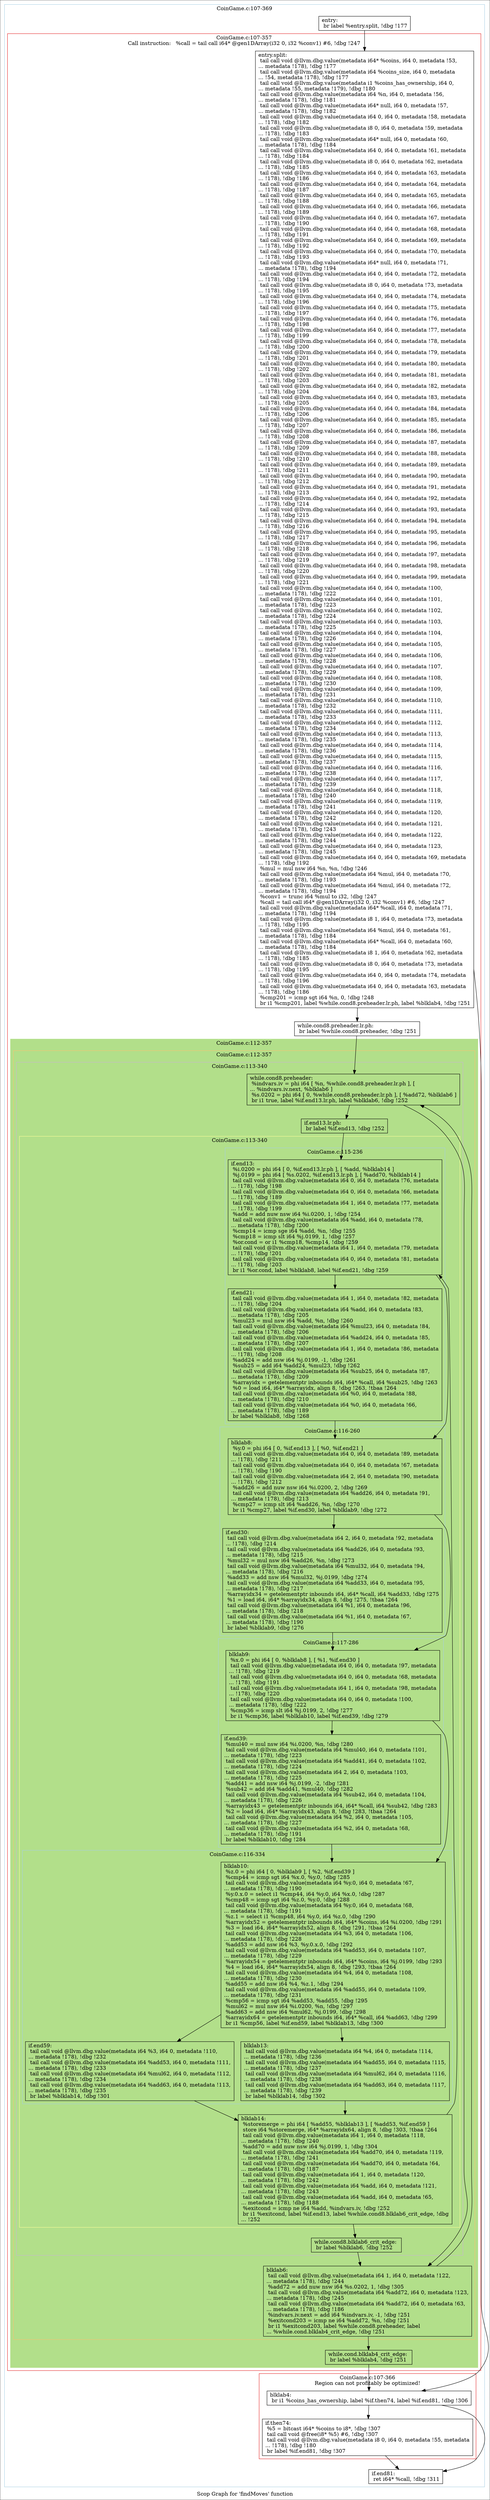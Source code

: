 digraph "Scop Graph for 'findMoves' function" {
	label="Scop Graph for 'findMoves' function";

	Node0x9462410 [shape=record,label="{entry:\l  br label %entry.split, !dbg !177\l}"];
	Node0x9462410 -> Node0x94d6dc0;
	Node0x94d6dc0 [shape=record,label="{entry.split:                                      \l  tail call void @llvm.dbg.value(metadata i64* %coins, i64 0, metadata !53,\l... metadata !178), !dbg !177\l  tail call void @llvm.dbg.value(metadata i64 %coins_size, i64 0, metadata\l... !54, metadata !178), !dbg !177\l  tail call void @llvm.dbg.value(metadata i1 %coins_has_ownership, i64 0,\l... metadata !55, metadata !179), !dbg !180\l  tail call void @llvm.dbg.value(metadata i64 %n, i64 0, metadata !56,\l... metadata !178), !dbg !181\l  tail call void @llvm.dbg.value(metadata i64* null, i64 0, metadata !57,\l... metadata !178), !dbg !182\l  tail call void @llvm.dbg.value(metadata i64 0, i64 0, metadata !58, metadata\l... !178), !dbg !182\l  tail call void @llvm.dbg.value(metadata i8 0, i64 0, metadata !59, metadata\l... !178), !dbg !183\l  tail call void @llvm.dbg.value(metadata i64* null, i64 0, metadata !60,\l... metadata !178), !dbg !184\l  tail call void @llvm.dbg.value(metadata i64 0, i64 0, metadata !61, metadata\l... !178), !dbg !184\l  tail call void @llvm.dbg.value(metadata i8 0, i64 0, metadata !62, metadata\l... !178), !dbg !185\l  tail call void @llvm.dbg.value(metadata i64 0, i64 0, metadata !63, metadata\l... !178), !dbg !186\l  tail call void @llvm.dbg.value(metadata i64 0, i64 0, metadata !64, metadata\l... !178), !dbg !187\l  tail call void @llvm.dbg.value(metadata i64 0, i64 0, metadata !65, metadata\l... !178), !dbg !188\l  tail call void @llvm.dbg.value(metadata i64 0, i64 0, metadata !66, metadata\l... !178), !dbg !189\l  tail call void @llvm.dbg.value(metadata i64 0, i64 0, metadata !67, metadata\l... !178), !dbg !190\l  tail call void @llvm.dbg.value(metadata i64 0, i64 0, metadata !68, metadata\l... !178), !dbg !191\l  tail call void @llvm.dbg.value(metadata i64 0, i64 0, metadata !69, metadata\l... !178), !dbg !192\l  tail call void @llvm.dbg.value(metadata i64 0, i64 0, metadata !70, metadata\l... !178), !dbg !193\l  tail call void @llvm.dbg.value(metadata i64* null, i64 0, metadata !71,\l... metadata !178), !dbg !194\l  tail call void @llvm.dbg.value(metadata i64 0, i64 0, metadata !72, metadata\l... !178), !dbg !194\l  tail call void @llvm.dbg.value(metadata i8 0, i64 0, metadata !73, metadata\l... !178), !dbg !195\l  tail call void @llvm.dbg.value(metadata i64 0, i64 0, metadata !74, metadata\l... !178), !dbg !196\l  tail call void @llvm.dbg.value(metadata i64 0, i64 0, metadata !75, metadata\l... !178), !dbg !197\l  tail call void @llvm.dbg.value(metadata i64 0, i64 0, metadata !76, metadata\l... !178), !dbg !198\l  tail call void @llvm.dbg.value(metadata i64 0, i64 0, metadata !77, metadata\l... !178), !dbg !199\l  tail call void @llvm.dbg.value(metadata i64 0, i64 0, metadata !78, metadata\l... !178), !dbg !200\l  tail call void @llvm.dbg.value(metadata i64 0, i64 0, metadata !79, metadata\l... !178), !dbg !201\l  tail call void @llvm.dbg.value(metadata i64 0, i64 0, metadata !80, metadata\l... !178), !dbg !202\l  tail call void @llvm.dbg.value(metadata i64 0, i64 0, metadata !81, metadata\l... !178), !dbg !203\l  tail call void @llvm.dbg.value(metadata i64 0, i64 0, metadata !82, metadata\l... !178), !dbg !204\l  tail call void @llvm.dbg.value(metadata i64 0, i64 0, metadata !83, metadata\l... !178), !dbg !205\l  tail call void @llvm.dbg.value(metadata i64 0, i64 0, metadata !84, metadata\l... !178), !dbg !206\l  tail call void @llvm.dbg.value(metadata i64 0, i64 0, metadata !85, metadata\l... !178), !dbg !207\l  tail call void @llvm.dbg.value(metadata i64 0, i64 0, metadata !86, metadata\l... !178), !dbg !208\l  tail call void @llvm.dbg.value(metadata i64 0, i64 0, metadata !87, metadata\l... !178), !dbg !209\l  tail call void @llvm.dbg.value(metadata i64 0, i64 0, metadata !88, metadata\l... !178), !dbg !210\l  tail call void @llvm.dbg.value(metadata i64 0, i64 0, metadata !89, metadata\l... !178), !dbg !211\l  tail call void @llvm.dbg.value(metadata i64 0, i64 0, metadata !90, metadata\l... !178), !dbg !212\l  tail call void @llvm.dbg.value(metadata i64 0, i64 0, metadata !91, metadata\l... !178), !dbg !213\l  tail call void @llvm.dbg.value(metadata i64 0, i64 0, metadata !92, metadata\l... !178), !dbg !214\l  tail call void @llvm.dbg.value(metadata i64 0, i64 0, metadata !93, metadata\l... !178), !dbg !215\l  tail call void @llvm.dbg.value(metadata i64 0, i64 0, metadata !94, metadata\l... !178), !dbg !216\l  tail call void @llvm.dbg.value(metadata i64 0, i64 0, metadata !95, metadata\l... !178), !dbg !217\l  tail call void @llvm.dbg.value(metadata i64 0, i64 0, metadata !96, metadata\l... !178), !dbg !218\l  tail call void @llvm.dbg.value(metadata i64 0, i64 0, metadata !97, metadata\l... !178), !dbg !219\l  tail call void @llvm.dbg.value(metadata i64 0, i64 0, metadata !98, metadata\l... !178), !dbg !220\l  tail call void @llvm.dbg.value(metadata i64 0, i64 0, metadata !99, metadata\l... !178), !dbg !221\l  tail call void @llvm.dbg.value(metadata i64 0, i64 0, metadata !100,\l... metadata !178), !dbg !222\l  tail call void @llvm.dbg.value(metadata i64 0, i64 0, metadata !101,\l... metadata !178), !dbg !223\l  tail call void @llvm.dbg.value(metadata i64 0, i64 0, metadata !102,\l... metadata !178), !dbg !224\l  tail call void @llvm.dbg.value(metadata i64 0, i64 0, metadata !103,\l... metadata !178), !dbg !225\l  tail call void @llvm.dbg.value(metadata i64 0, i64 0, metadata !104,\l... metadata !178), !dbg !226\l  tail call void @llvm.dbg.value(metadata i64 0, i64 0, metadata !105,\l... metadata !178), !dbg !227\l  tail call void @llvm.dbg.value(metadata i64 0, i64 0, metadata !106,\l... metadata !178), !dbg !228\l  tail call void @llvm.dbg.value(metadata i64 0, i64 0, metadata !107,\l... metadata !178), !dbg !229\l  tail call void @llvm.dbg.value(metadata i64 0, i64 0, metadata !108,\l... metadata !178), !dbg !230\l  tail call void @llvm.dbg.value(metadata i64 0, i64 0, metadata !109,\l... metadata !178), !dbg !231\l  tail call void @llvm.dbg.value(metadata i64 0, i64 0, metadata !110,\l... metadata !178), !dbg !232\l  tail call void @llvm.dbg.value(metadata i64 0, i64 0, metadata !111,\l... metadata !178), !dbg !233\l  tail call void @llvm.dbg.value(metadata i64 0, i64 0, metadata !112,\l... metadata !178), !dbg !234\l  tail call void @llvm.dbg.value(metadata i64 0, i64 0, metadata !113,\l... metadata !178), !dbg !235\l  tail call void @llvm.dbg.value(metadata i64 0, i64 0, metadata !114,\l... metadata !178), !dbg !236\l  tail call void @llvm.dbg.value(metadata i64 0, i64 0, metadata !115,\l... metadata !178), !dbg !237\l  tail call void @llvm.dbg.value(metadata i64 0, i64 0, metadata !116,\l... metadata !178), !dbg !238\l  tail call void @llvm.dbg.value(metadata i64 0, i64 0, metadata !117,\l... metadata !178), !dbg !239\l  tail call void @llvm.dbg.value(metadata i64 0, i64 0, metadata !118,\l... metadata !178), !dbg !240\l  tail call void @llvm.dbg.value(metadata i64 0, i64 0, metadata !119,\l... metadata !178), !dbg !241\l  tail call void @llvm.dbg.value(metadata i64 0, i64 0, metadata !120,\l... metadata !178), !dbg !242\l  tail call void @llvm.dbg.value(metadata i64 0, i64 0, metadata !121,\l... metadata !178), !dbg !243\l  tail call void @llvm.dbg.value(metadata i64 0, i64 0, metadata !122,\l... metadata !178), !dbg !244\l  tail call void @llvm.dbg.value(metadata i64 0, i64 0, metadata !123,\l... metadata !178), !dbg !245\l  tail call void @llvm.dbg.value(metadata i64 0, i64 0, metadata !69, metadata\l... !178), !dbg !192\l  %mul = mul nsw i64 %n, %n, !dbg !246\l  tail call void @llvm.dbg.value(metadata i64 %mul, i64 0, metadata !70,\l... metadata !178), !dbg !193\l  tail call void @llvm.dbg.value(metadata i64 %mul, i64 0, metadata !72,\l... metadata !178), !dbg !194\l  %conv1 = trunc i64 %mul to i32, !dbg !247\l  %call = tail call i64* @gen1DArray(i32 0, i32 %conv1) #6, !dbg !247\l  tail call void @llvm.dbg.value(metadata i64* %call, i64 0, metadata !71,\l... metadata !178), !dbg !194\l  tail call void @llvm.dbg.value(metadata i8 1, i64 0, metadata !73, metadata\l... !178), !dbg !195\l  tail call void @llvm.dbg.value(metadata i64 %mul, i64 0, metadata !61,\l... metadata !178), !dbg !184\l  tail call void @llvm.dbg.value(metadata i64* %call, i64 0, metadata !60,\l... metadata !178), !dbg !184\l  tail call void @llvm.dbg.value(metadata i8 1, i64 0, metadata !62, metadata\l... !178), !dbg !185\l  tail call void @llvm.dbg.value(metadata i8 0, i64 0, metadata !73, metadata\l... !178), !dbg !195\l  tail call void @llvm.dbg.value(metadata i64 0, i64 0, metadata !74, metadata\l... !178), !dbg !196\l  tail call void @llvm.dbg.value(metadata i64 0, i64 0, metadata !63, metadata\l... !178), !dbg !186\l  %cmp201 = icmp sgt i64 %n, 0, !dbg !248\l  br i1 %cmp201, label %while.cond8.preheader.lr.ph, label %blklab4, !dbg !251\l}"];
	Node0x94d6dc0 -> Node0x94d3410;
	Node0x94d6dc0 -> Node0x9444480;
	Node0x94d3410 [shape=record,label="{while.cond8.preheader.lr.ph:                      \l  br label %while.cond8.preheader, !dbg !251\l}"];
	Node0x94d3410 -> Node0x945d450;
	Node0x945d450 [shape=record,label="{while.cond8.preheader:                            \l  %indvars.iv = phi i64 [ %n, %while.cond8.preheader.lr.ph ], [\l... %indvars.iv.next, %blklab6 ]\l  %s.0202 = phi i64 [ 0, %while.cond8.preheader.lr.ph ], [ %add72, %blklab6 ]\l  br i1 true, label %if.end13.lr.ph, label %blklab6, !dbg !252\l}"];
	Node0x945d450 -> Node0x945f440;
	Node0x945d450 -> Node0x9471340;
	Node0x945f440 [shape=record,label="{if.end13.lr.ph:                                   \l  br label %if.end13, !dbg !252\l}"];
	Node0x945f440 -> Node0x94e61c0;
	Node0x94e61c0 [shape=record,label="{if.end13:                                         \l  %i.0200 = phi i64 [ 0, %if.end13.lr.ph ], [ %add, %blklab14 ]\l  %j.0199 = phi i64 [ %s.0202, %if.end13.lr.ph ], [ %add70, %blklab14 ]\l  tail call void @llvm.dbg.value(metadata i64 0, i64 0, metadata !76, metadata\l... !178), !dbg !198\l  tail call void @llvm.dbg.value(metadata i64 0, i64 0, metadata !66, metadata\l... !178), !dbg !189\l  tail call void @llvm.dbg.value(metadata i64 1, i64 0, metadata !77, metadata\l... !178), !dbg !199\l  %add = add nuw nsw i64 %i.0200, 1, !dbg !254\l  tail call void @llvm.dbg.value(metadata i64 %add, i64 0, metadata !78,\l... metadata !178), !dbg !200\l  %cmp14 = icmp sge i64 %add, %n, !dbg !255\l  %cmp18 = icmp slt i64 %j.0199, 1, !dbg !257\l  %or.cond = or i1 %cmp18, %cmp14, !dbg !259\l  tail call void @llvm.dbg.value(metadata i64 1, i64 0, metadata !79, metadata\l... !178), !dbg !201\l  tail call void @llvm.dbg.value(metadata i64 0, i64 0, metadata !81, metadata\l... !178), !dbg !203\l  br i1 %or.cond, label %blklab8, label %if.end21, !dbg !259\l}"];
	Node0x94e61c0 -> Node0x958b5b0;
	Node0x94e61c0 -> Node0x9499ec0;
	Node0x958b5b0 [shape=record,label="{blklab8:                                          \l  %y.0 = phi i64 [ 0, %if.end13 ], [ %0, %if.end21 ]\l  tail call void @llvm.dbg.value(metadata i64 0, i64 0, metadata !89, metadata\l... !178), !dbg !211\l  tail call void @llvm.dbg.value(metadata i64 0, i64 0, metadata !67, metadata\l... !178), !dbg !190\l  tail call void @llvm.dbg.value(metadata i64 2, i64 0, metadata !90, metadata\l... !178), !dbg !212\l  %add26 = add nuw nsw i64 %i.0200, 2, !dbg !269\l  tail call void @llvm.dbg.value(metadata i64 %add26, i64 0, metadata !91,\l... metadata !178), !dbg !213\l  %cmp27 = icmp slt i64 %add26, %n, !dbg !270\l  br i1 %cmp27, label %if.end30, label %blklab9, !dbg !272\l}"];
	Node0x958b5b0 -> Node0x94ea6b0;
	Node0x958b5b0 -> Node0x94e2a90;
	Node0x94ea6b0 [shape=record,label="{if.end30:                                         \l  tail call void @llvm.dbg.value(metadata i64 2, i64 0, metadata !92, metadata\l... !178), !dbg !214\l  tail call void @llvm.dbg.value(metadata i64 %add26, i64 0, metadata !93,\l... metadata !178), !dbg !215\l  %mul32 = mul nsw i64 %add26, %n, !dbg !273\l  tail call void @llvm.dbg.value(metadata i64 %mul32, i64 0, metadata !94,\l... metadata !178), !dbg !216\l  %add33 = add nsw i64 %mul32, %j.0199, !dbg !274\l  tail call void @llvm.dbg.value(metadata i64 %add33, i64 0, metadata !95,\l... metadata !178), !dbg !217\l  %arrayidx34 = getelementptr inbounds i64, i64* %call, i64 %add33, !dbg !275\l  %1 = load i64, i64* %arrayidx34, align 8, !dbg !275, !tbaa !264\l  tail call void @llvm.dbg.value(metadata i64 %1, i64 0, metadata !96,\l... metadata !178), !dbg !218\l  tail call void @llvm.dbg.value(metadata i64 %1, i64 0, metadata !67,\l... metadata !178), !dbg !190\l  br label %blklab9, !dbg !276\l}"];
	Node0x94ea6b0 -> Node0x94e2a90;
	Node0x94e2a90 [shape=record,label="{blklab9:                                          \l  %x.0 = phi i64 [ 0, %blklab8 ], [ %1, %if.end30 ]\l  tail call void @llvm.dbg.value(metadata i64 0, i64 0, metadata !97, metadata\l... !178), !dbg !219\l  tail call void @llvm.dbg.value(metadata i64 0, i64 0, metadata !68, metadata\l... !178), !dbg !191\l  tail call void @llvm.dbg.value(metadata i64 1, i64 0, metadata !98, metadata\l... !178), !dbg !220\l  tail call void @llvm.dbg.value(metadata i64 0, i64 0, metadata !100,\l... metadata !178), !dbg !222\l  %cmp36 = icmp slt i64 %j.0199, 2, !dbg !277\l  br i1 %cmp36, label %blklab10, label %if.end39, !dbg !279\l}"];
	Node0x94e2a90 -> Node0x95b9ef0;
	Node0x94e2a90 -> Node0x944c860;
	Node0x95b9ef0 [shape=record,label="{blklab10:                                         \l  %z.0 = phi i64 [ 0, %blklab9 ], [ %2, %if.end39 ]\l  %cmp44 = icmp sgt i64 %x.0, %y.0, !dbg !285\l  tail call void @llvm.dbg.value(metadata i64 %y.0, i64 0, metadata !67,\l... metadata !178), !dbg !190\l  %y.0.x.0 = select i1 %cmp44, i64 %y.0, i64 %x.0, !dbg !287\l  %cmp48 = icmp sgt i64 %z.0, %y.0, !dbg !288\l  tail call void @llvm.dbg.value(metadata i64 %y.0, i64 0, metadata !68,\l... metadata !178), !dbg !191\l  %z.1 = select i1 %cmp48, i64 %y.0, i64 %z.0, !dbg !290\l  %arrayidx52 = getelementptr inbounds i64, i64* %coins, i64 %i.0200, !dbg !291\l  %3 = load i64, i64* %arrayidx52, align 8, !dbg !291, !tbaa !264\l  tail call void @llvm.dbg.value(metadata i64 %3, i64 0, metadata !106,\l... metadata !178), !dbg !228\l  %add53 = add nsw i64 %3, %y.0.x.0, !dbg !292\l  tail call void @llvm.dbg.value(metadata i64 %add53, i64 0, metadata !107,\l... metadata !178), !dbg !229\l  %arrayidx54 = getelementptr inbounds i64, i64* %coins, i64 %j.0199, !dbg !293\l  %4 = load i64, i64* %arrayidx54, align 8, !dbg !293, !tbaa !264\l  tail call void @llvm.dbg.value(metadata i64 %4, i64 0, metadata !108,\l... metadata !178), !dbg !230\l  %add55 = add nsw i64 %4, %z.1, !dbg !294\l  tail call void @llvm.dbg.value(metadata i64 %add55, i64 0, metadata !109,\l... metadata !178), !dbg !231\l  %cmp56 = icmp sgt i64 %add53, %add55, !dbg !295\l  %mul62 = mul nsw i64 %i.0200, %n, !dbg !297\l  %add63 = add nsw i64 %mul62, %j.0199, !dbg !298\l  %arrayidx64 = getelementptr inbounds i64, i64* %call, i64 %add63, !dbg !299\l  br i1 %cmp56, label %if.end59, label %blklab13, !dbg !300\l}"];
	Node0x95b9ef0 -> Node0x94579c0;
	Node0x95b9ef0 -> Node0x949e290;
	Node0x94579c0 [shape=record,label="{if.end59:                                         \l  tail call void @llvm.dbg.value(metadata i64 %3, i64 0, metadata !110,\l... metadata !178), !dbg !232\l  tail call void @llvm.dbg.value(metadata i64 %add53, i64 0, metadata !111,\l... metadata !178), !dbg !233\l  tail call void @llvm.dbg.value(metadata i64 %mul62, i64 0, metadata !112,\l... metadata !178), !dbg !234\l  tail call void @llvm.dbg.value(metadata i64 %add63, i64 0, metadata !113,\l... metadata !178), !dbg !235\l  br label %blklab14, !dbg !301\l}"];
	Node0x94579c0 -> Node0x9461f40;
	Node0x9461f40 [shape=record,label="{blklab14:                                         \l  %storemerge = phi i64 [ %add55, %blklab13 ], [ %add53, %if.end59 ]\l  store i64 %storemerge, i64* %arrayidx64, align 8, !dbg !303, !tbaa !264\l  tail call void @llvm.dbg.value(metadata i64 1, i64 0, metadata !118,\l... metadata !178), !dbg !240\l  %add70 = add nuw nsw i64 %j.0199, 1, !dbg !304\l  tail call void @llvm.dbg.value(metadata i64 %add70, i64 0, metadata !119,\l... metadata !178), !dbg !241\l  tail call void @llvm.dbg.value(metadata i64 %add70, i64 0, metadata !64,\l... metadata !178), !dbg !187\l  tail call void @llvm.dbg.value(metadata i64 1, i64 0, metadata !120,\l... metadata !178), !dbg !242\l  tail call void @llvm.dbg.value(metadata i64 %add, i64 0, metadata !121,\l... metadata !178), !dbg !243\l  tail call void @llvm.dbg.value(metadata i64 %add, i64 0, metadata !65,\l... metadata !178), !dbg !188\l  %exitcond = icmp ne i64 %add, %indvars.iv, !dbg !252\l  br i1 %exitcond, label %if.end13, label %while.cond8.blklab6_crit_edge, !dbg\l... !252\l}"];
	Node0x9461f40 -> Node0x94e61c0[constraint=false];
	Node0x9461f40 -> Node0x944d200;
	Node0x944d200 [shape=record,label="{while.cond8.blklab6_crit_edge:                    \l  br label %blklab6, !dbg !252\l}"];
	Node0x944d200 -> Node0x9471340;
	Node0x9471340 [shape=record,label="{blklab6:                                          \l  tail call void @llvm.dbg.value(metadata i64 1, i64 0, metadata !122,\l... metadata !178), !dbg !244\l  %add72 = add nuw nsw i64 %s.0202, 1, !dbg !305\l  tail call void @llvm.dbg.value(metadata i64 %add72, i64 0, metadata !123,\l... metadata !178), !dbg !245\l  tail call void @llvm.dbg.value(metadata i64 %add72, i64 0, metadata !63,\l... metadata !178), !dbg !186\l  %indvars.iv.next = add i64 %indvars.iv, -1, !dbg !251\l  %exitcond203 = icmp ne i64 %add72, %n, !dbg !251\l  br i1 %exitcond203, label %while.cond8.preheader, label\l... %while.cond.blklab4_crit_edge, !dbg !251\l}"];
	Node0x9471340 -> Node0x945d450[constraint=false];
	Node0x9471340 -> Node0x9460a10;
	Node0x9460a10 [shape=record,label="{while.cond.blklab4_crit_edge:                     \l  br label %blklab4, !dbg !251\l}"];
	Node0x9460a10 -> Node0x9444480;
	Node0x9444480 [shape=record,label="{blklab4:                                          \l  br i1 %coins_has_ownership, label %if.then74, label %if.end81, !dbg !306\l}"];
	Node0x9444480 -> Node0x94df3e0;
	Node0x9444480 -> Node0x958b510;
	Node0x94df3e0 [shape=record,label="{if.then74:                                        \l  %5 = bitcast i64* %coins to i8*, !dbg !307\l  tail call void @free(i8* %5) #6, !dbg !307\l  tail call void @llvm.dbg.value(metadata i8 0, i64 0, metadata !55, metadata\l... !178), !dbg !180\l  br label %if.end81, !dbg !307\l}"];
	Node0x94df3e0 -> Node0x958b510;
	Node0x958b510 [shape=record,label="{if.end81:                                         \l  ret i64* %call, !dbg !311\l}"];
	Node0x949e290 [shape=record,label="{blklab13:                                         \l  tail call void @llvm.dbg.value(metadata i64 %4, i64 0, metadata !114,\l... metadata !178), !dbg !236\l  tail call void @llvm.dbg.value(metadata i64 %add55, i64 0, metadata !115,\l... metadata !178), !dbg !237\l  tail call void @llvm.dbg.value(metadata i64 %mul62, i64 0, metadata !116,\l... metadata !178), !dbg !238\l  tail call void @llvm.dbg.value(metadata i64 %add63, i64 0, metadata !117,\l... metadata !178), !dbg !239\l  br label %blklab14, !dbg !302\l}"];
	Node0x949e290 -> Node0x9461f40;
	Node0x944c860 [shape=record,label="{if.end39:                                         \l  %mul40 = mul nsw i64 %i.0200, %n, !dbg !280\l  tail call void @llvm.dbg.value(metadata i64 %mul40, i64 0, metadata !101,\l... metadata !178), !dbg !223\l  tail call void @llvm.dbg.value(metadata i64 %add41, i64 0, metadata !102,\l... metadata !178), !dbg !224\l  tail call void @llvm.dbg.value(metadata i64 2, i64 0, metadata !103,\l... metadata !178), !dbg !225\l  %add41 = add nsw i64 %j.0199, -2, !dbg !281\l  %sub42 = add i64 %add41, %mul40, !dbg !282\l  tail call void @llvm.dbg.value(metadata i64 %sub42, i64 0, metadata !104,\l... metadata !178), !dbg !226\l  %arrayidx43 = getelementptr inbounds i64, i64* %call, i64 %sub42, !dbg !283\l  %2 = load i64, i64* %arrayidx43, align 8, !dbg !283, !tbaa !264\l  tail call void @llvm.dbg.value(metadata i64 %2, i64 0, metadata !105,\l... metadata !178), !dbg !227\l  tail call void @llvm.dbg.value(metadata i64 %2, i64 0, metadata !68,\l... metadata !178), !dbg !191\l  br label %blklab10, !dbg !284\l}"];
	Node0x944c860 -> Node0x95b9ef0;
	Node0x9499ec0 [shape=record,label="{if.end21:                                         \l  tail call void @llvm.dbg.value(metadata i64 1, i64 0, metadata !82, metadata\l... !178), !dbg !204\l  tail call void @llvm.dbg.value(metadata i64 %add, i64 0, metadata !83,\l... metadata !178), !dbg !205\l  %mul23 = mul nsw i64 %add, %n, !dbg !260\l  tail call void @llvm.dbg.value(metadata i64 %mul23, i64 0, metadata !84,\l... metadata !178), !dbg !206\l  tail call void @llvm.dbg.value(metadata i64 %add24, i64 0, metadata !85,\l... metadata !178), !dbg !207\l  tail call void @llvm.dbg.value(metadata i64 1, i64 0, metadata !86, metadata\l... !178), !dbg !208\l  %add24 = add nsw i64 %j.0199, -1, !dbg !261\l  %sub25 = add i64 %add24, %mul23, !dbg !262\l  tail call void @llvm.dbg.value(metadata i64 %sub25, i64 0, metadata !87,\l... metadata !178), !dbg !209\l  %arrayidx = getelementptr inbounds i64, i64* %call, i64 %sub25, !dbg !263\l  %0 = load i64, i64* %arrayidx, align 8, !dbg !263, !tbaa !264\l  tail call void @llvm.dbg.value(metadata i64 %0, i64 0, metadata !88,\l... metadata !178), !dbg !210\l  tail call void @llvm.dbg.value(metadata i64 %0, i64 0, metadata !66,\l... metadata !178), !dbg !189\l  br label %blklab8, !dbg !268\l}"];
	Node0x9499ec0 -> Node0x958b5b0;
	colorscheme = "paired12"
        subgraph cluster_0x949ba80 {
          label = "CoinGame.c:107-369
";
          style = solid;
          color = 1
          subgraph cluster_0x949d9b0 {
            label = "CoinGame.c:107-357
Call instruction:   %call = tail call i64* @gen1DArray(i32 0, i32 %conv1) #6, !dbg !247";
            style = solid;
            color = 6
            subgraph cluster_0x94711c0 {
              label = "CoinGame.c:112-357
";
              style = filled;
              color = 3              subgraph cluster_0x949dcd0 {
                label = "CoinGame.c:112-357
";
                style = solid;
                color = 7
                subgraph cluster_0x949df80 {
                  label = "CoinGame.c:113-340
";
                  style = solid;
                  color = 9
                  subgraph cluster_0x94a0570 {
                    label = "CoinGame.c:113-340
";
                    style = solid;
                    color = 11
                    subgraph cluster_0x94a0840 {
                      label = "CoinGame.c:115-236
";
                      style = solid;
                      color = 1
                      Node0x94e61c0;
                      Node0x9499ec0;
                    }
                    subgraph cluster_0x94a0ac0 {
                      label = "CoinGame.c:116-260
";
                      style = solid;
                      color = 1
                      Node0x958b5b0;
                      Node0x94ea6b0;
                    }
                    subgraph cluster_0x94a11c0 {
                      label = "CoinGame.c:117-286
";
                      style = solid;
                      color = 1
                      Node0x94e2a90;
                      Node0x944c860;
                    }
                    subgraph cluster_0x949ee70 {
                      label = "CoinGame.c:116-334
";
                      style = solid;
                      color = 1
                      Node0x95b9ef0;
                      Node0x94579c0;
                      Node0x949e290;
                    }
                    Node0x9461f40;
                  }
                  Node0x945d450;
                  Node0x945f440;
                  Node0x944d200;
                }
                Node0x9471340;
              }
              Node0x9460a10;
            }
            Node0x94d6dc0;
            Node0x94d3410;
          }
          subgraph cluster_0x949f120 {
            label = "CoinGame.c:107-366
Region can not profitably be optimized!";
            style = solid;
            color = 6
            Node0x9444480;
            Node0x94df3e0;
          }
          Node0x9462410;
          Node0x958b510;
        }
}
